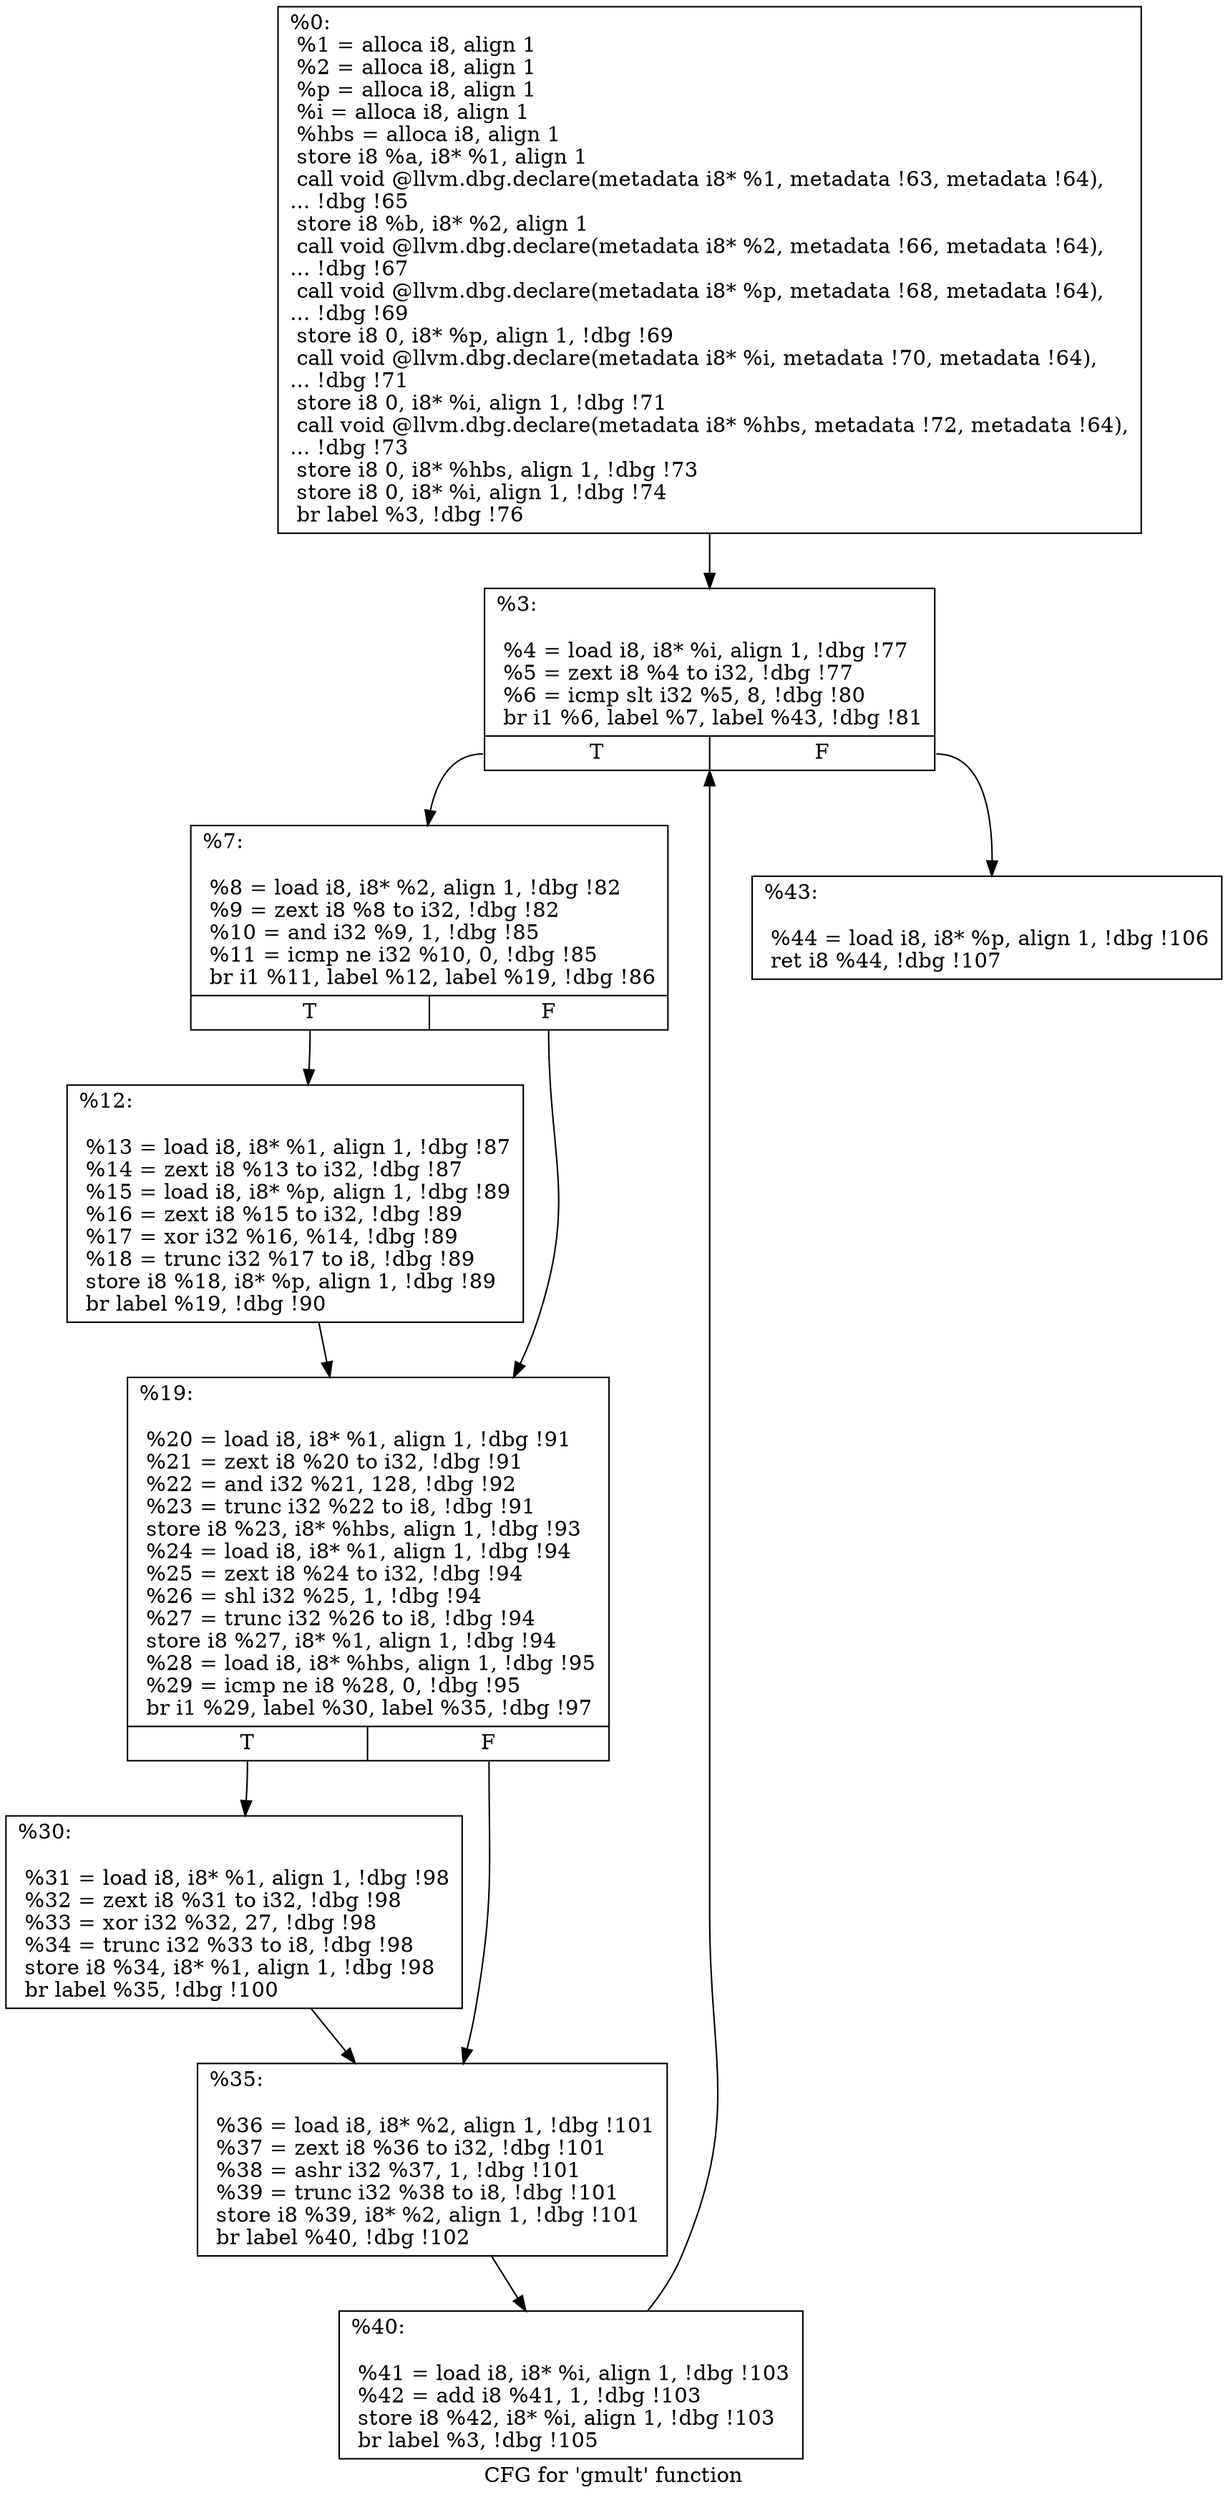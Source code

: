 digraph "CFG for 'gmult' function" {
	label="CFG for 'gmult' function";

	Node0x55ce6281d6e0 [shape=record,label="{%0:\l  %1 = alloca i8, align 1\l  %2 = alloca i8, align 1\l  %p = alloca i8, align 1\l  %i = alloca i8, align 1\l  %hbs = alloca i8, align 1\l  store i8 %a, i8* %1, align 1\l  call void @llvm.dbg.declare(metadata i8* %1, metadata !63, metadata !64),\l... !dbg !65\l  store i8 %b, i8* %2, align 1\l  call void @llvm.dbg.declare(metadata i8* %2, metadata !66, metadata !64),\l... !dbg !67\l  call void @llvm.dbg.declare(metadata i8* %p, metadata !68, metadata !64),\l... !dbg !69\l  store i8 0, i8* %p, align 1, !dbg !69\l  call void @llvm.dbg.declare(metadata i8* %i, metadata !70, metadata !64),\l... !dbg !71\l  store i8 0, i8* %i, align 1, !dbg !71\l  call void @llvm.dbg.declare(metadata i8* %hbs, metadata !72, metadata !64),\l... !dbg !73\l  store i8 0, i8* %hbs, align 1, !dbg !73\l  store i8 0, i8* %i, align 1, !dbg !74\l  br label %3, !dbg !76\l}"];
	Node0x55ce6281d6e0 -> Node0x55ce6281d730;
	Node0x55ce6281d730 [shape=record,label="{%3:\l\l  %4 = load i8, i8* %i, align 1, !dbg !77\l  %5 = zext i8 %4 to i32, !dbg !77\l  %6 = icmp slt i32 %5, 8, !dbg !80\l  br i1 %6, label %7, label %43, !dbg !81\l|{<s0>T|<s1>F}}"];
	Node0x55ce6281d730:s0 -> Node0x55ce6281d780;
	Node0x55ce6281d730:s1 -> Node0x55ce6281d960;
	Node0x55ce6281d780 [shape=record,label="{%7:\l\l  %8 = load i8, i8* %2, align 1, !dbg !82\l  %9 = zext i8 %8 to i32, !dbg !82\l  %10 = and i32 %9, 1, !dbg !85\l  %11 = icmp ne i32 %10, 0, !dbg !85\l  br i1 %11, label %12, label %19, !dbg !86\l|{<s0>T|<s1>F}}"];
	Node0x55ce6281d780:s0 -> Node0x55ce6281d7d0;
	Node0x55ce6281d780:s1 -> Node0x55ce6281d820;
	Node0x55ce6281d7d0 [shape=record,label="{%12:\l\l  %13 = load i8, i8* %1, align 1, !dbg !87\l  %14 = zext i8 %13 to i32, !dbg !87\l  %15 = load i8, i8* %p, align 1, !dbg !89\l  %16 = zext i8 %15 to i32, !dbg !89\l  %17 = xor i32 %16, %14, !dbg !89\l  %18 = trunc i32 %17 to i8, !dbg !89\l  store i8 %18, i8* %p, align 1, !dbg !89\l  br label %19, !dbg !90\l}"];
	Node0x55ce6281d7d0 -> Node0x55ce6281d820;
	Node0x55ce6281d820 [shape=record,label="{%19:\l\l  %20 = load i8, i8* %1, align 1, !dbg !91\l  %21 = zext i8 %20 to i32, !dbg !91\l  %22 = and i32 %21, 128, !dbg !92\l  %23 = trunc i32 %22 to i8, !dbg !91\l  store i8 %23, i8* %hbs, align 1, !dbg !93\l  %24 = load i8, i8* %1, align 1, !dbg !94\l  %25 = zext i8 %24 to i32, !dbg !94\l  %26 = shl i32 %25, 1, !dbg !94\l  %27 = trunc i32 %26 to i8, !dbg !94\l  store i8 %27, i8* %1, align 1, !dbg !94\l  %28 = load i8, i8* %hbs, align 1, !dbg !95\l  %29 = icmp ne i8 %28, 0, !dbg !95\l  br i1 %29, label %30, label %35, !dbg !97\l|{<s0>T|<s1>F}}"];
	Node0x55ce6281d820:s0 -> Node0x55ce6281d870;
	Node0x55ce6281d820:s1 -> Node0x55ce6281d8c0;
	Node0x55ce6281d870 [shape=record,label="{%30:\l\l  %31 = load i8, i8* %1, align 1, !dbg !98\l  %32 = zext i8 %31 to i32, !dbg !98\l  %33 = xor i32 %32, 27, !dbg !98\l  %34 = trunc i32 %33 to i8, !dbg !98\l  store i8 %34, i8* %1, align 1, !dbg !98\l  br label %35, !dbg !100\l}"];
	Node0x55ce6281d870 -> Node0x55ce6281d8c0;
	Node0x55ce6281d8c0 [shape=record,label="{%35:\l\l  %36 = load i8, i8* %2, align 1, !dbg !101\l  %37 = zext i8 %36 to i32, !dbg !101\l  %38 = ashr i32 %37, 1, !dbg !101\l  %39 = trunc i32 %38 to i8, !dbg !101\l  store i8 %39, i8* %2, align 1, !dbg !101\l  br label %40, !dbg !102\l}"];
	Node0x55ce6281d8c0 -> Node0x55ce6281d910;
	Node0x55ce6281d910 [shape=record,label="{%40:\l\l  %41 = load i8, i8* %i, align 1, !dbg !103\l  %42 = add i8 %41, 1, !dbg !103\l  store i8 %42, i8* %i, align 1, !dbg !103\l  br label %3, !dbg !105\l}"];
	Node0x55ce6281d910 -> Node0x55ce6281d730;
	Node0x55ce6281d960 [shape=record,label="{%43:\l\l  %44 = load i8, i8* %p, align 1, !dbg !106\l  ret i8 %44, !dbg !107\l}"];
}
